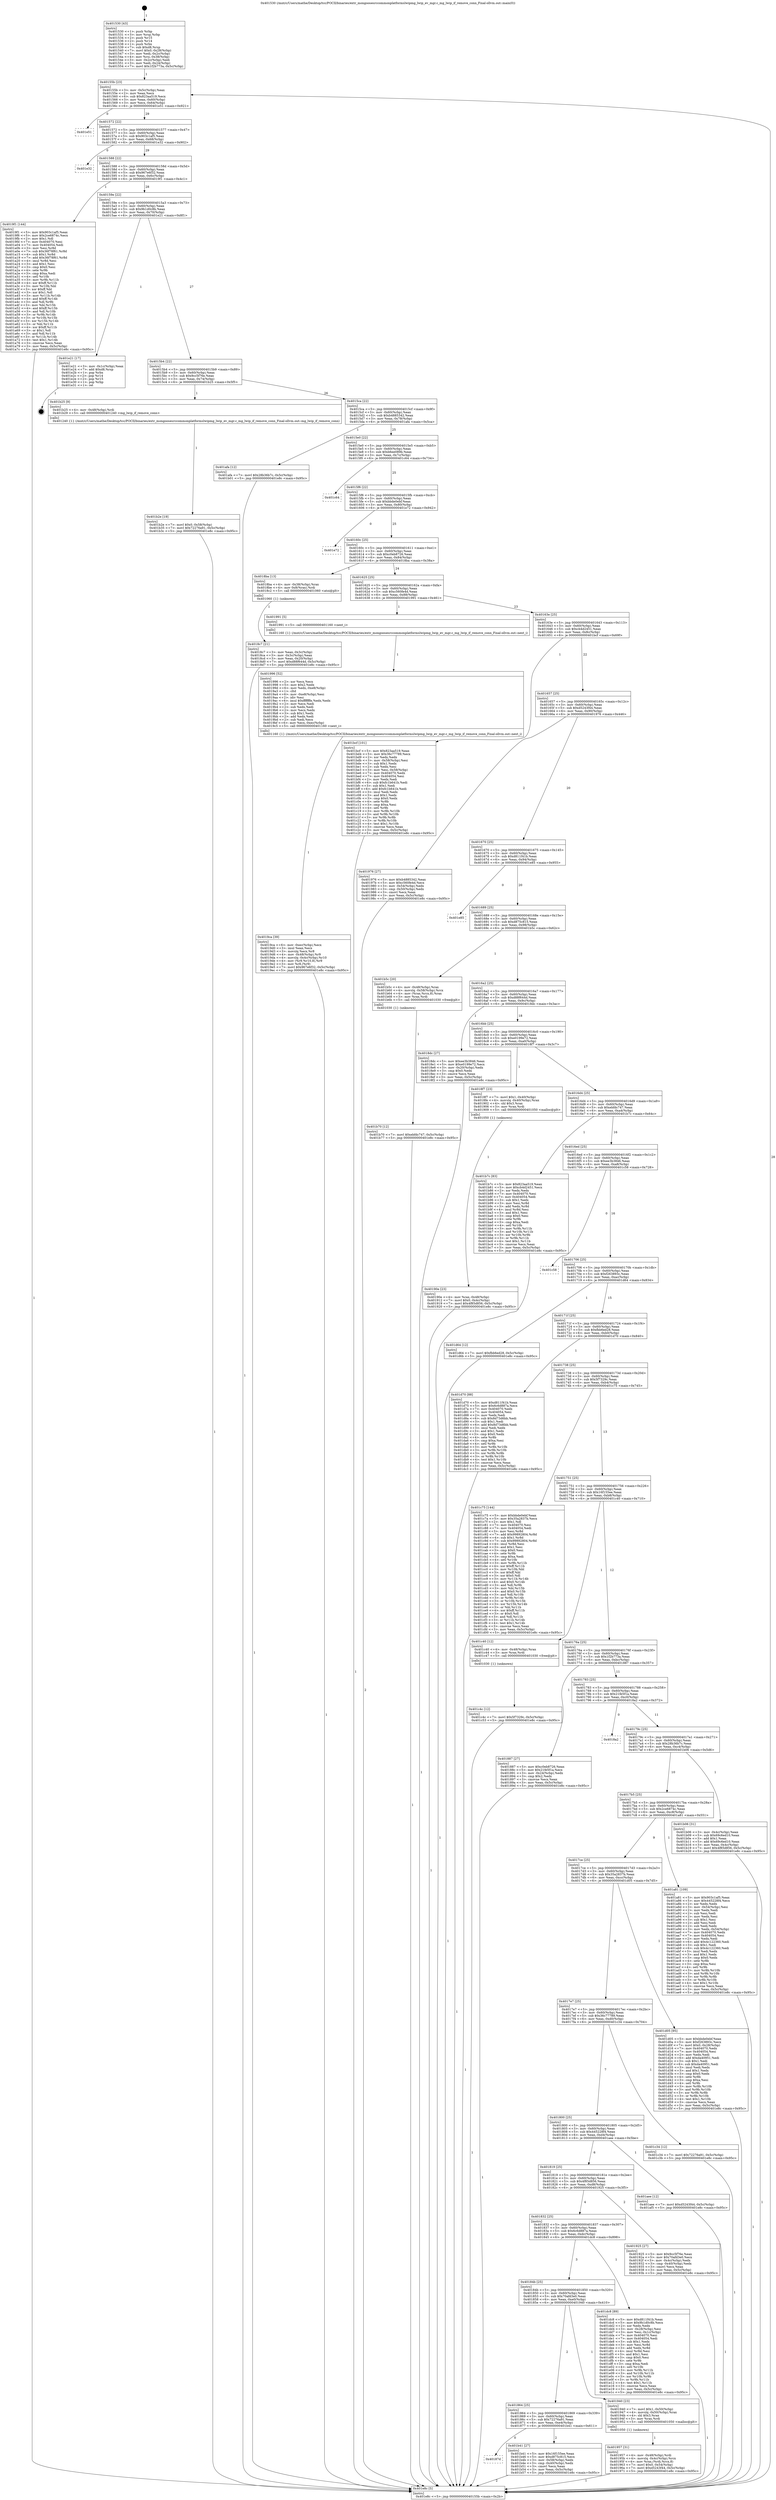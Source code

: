 digraph "0x401530" {
  label = "0x401530 (/mnt/c/Users/mathe/Desktop/tcc/POCII/binaries/extr_mongoosesrccommonplatformslwipmg_lwip_ev_mgr.c_mg_lwip_if_remove_conn_Final-ollvm.out::main(0))"
  labelloc = "t"
  node[shape=record]

  Entry [label="",width=0.3,height=0.3,shape=circle,fillcolor=black,style=filled]
  "0x40155b" [label="{
     0x40155b [23]\l
     | [instrs]\l
     &nbsp;&nbsp;0x40155b \<+3\>: mov -0x5c(%rbp),%eax\l
     &nbsp;&nbsp;0x40155e \<+2\>: mov %eax,%ecx\l
     &nbsp;&nbsp;0x401560 \<+6\>: sub $0x823aa519,%ecx\l
     &nbsp;&nbsp;0x401566 \<+3\>: mov %eax,-0x60(%rbp)\l
     &nbsp;&nbsp;0x401569 \<+3\>: mov %ecx,-0x64(%rbp)\l
     &nbsp;&nbsp;0x40156c \<+6\>: je 0000000000401e51 \<main+0x921\>\l
  }"]
  "0x401e51" [label="{
     0x401e51\l
  }", style=dashed]
  "0x401572" [label="{
     0x401572 [22]\l
     | [instrs]\l
     &nbsp;&nbsp;0x401572 \<+5\>: jmp 0000000000401577 \<main+0x47\>\l
     &nbsp;&nbsp;0x401577 \<+3\>: mov -0x60(%rbp),%eax\l
     &nbsp;&nbsp;0x40157a \<+5\>: sub $0x903c1af5,%eax\l
     &nbsp;&nbsp;0x40157f \<+3\>: mov %eax,-0x68(%rbp)\l
     &nbsp;&nbsp;0x401582 \<+6\>: je 0000000000401e32 \<main+0x902\>\l
  }"]
  Exit [label="",width=0.3,height=0.3,shape=circle,fillcolor=black,style=filled,peripheries=2]
  "0x401e32" [label="{
     0x401e32\l
  }", style=dashed]
  "0x401588" [label="{
     0x401588 [22]\l
     | [instrs]\l
     &nbsp;&nbsp;0x401588 \<+5\>: jmp 000000000040158d \<main+0x5d\>\l
     &nbsp;&nbsp;0x40158d \<+3\>: mov -0x60(%rbp),%eax\l
     &nbsp;&nbsp;0x401590 \<+5\>: sub $0x967e6f32,%eax\l
     &nbsp;&nbsp;0x401595 \<+3\>: mov %eax,-0x6c(%rbp)\l
     &nbsp;&nbsp;0x401598 \<+6\>: je 00000000004019f1 \<main+0x4c1\>\l
  }"]
  "0x401c4c" [label="{
     0x401c4c [12]\l
     | [instrs]\l
     &nbsp;&nbsp;0x401c4c \<+7\>: movl $0x5f7329c,-0x5c(%rbp)\l
     &nbsp;&nbsp;0x401c53 \<+5\>: jmp 0000000000401e8c \<main+0x95c\>\l
  }"]
  "0x4019f1" [label="{
     0x4019f1 [144]\l
     | [instrs]\l
     &nbsp;&nbsp;0x4019f1 \<+5\>: mov $0x903c1af5,%eax\l
     &nbsp;&nbsp;0x4019f6 \<+5\>: mov $0x2ce6874c,%ecx\l
     &nbsp;&nbsp;0x4019fb \<+2\>: mov $0x1,%dl\l
     &nbsp;&nbsp;0x4019fd \<+7\>: mov 0x404070,%esi\l
     &nbsp;&nbsp;0x401a04 \<+7\>: mov 0x404054,%edi\l
     &nbsp;&nbsp;0x401a0b \<+3\>: mov %esi,%r8d\l
     &nbsp;&nbsp;0x401a0e \<+7\>: sub $0x36f78f61,%r8d\l
     &nbsp;&nbsp;0x401a15 \<+4\>: sub $0x1,%r8d\l
     &nbsp;&nbsp;0x401a19 \<+7\>: add $0x36f78f61,%r8d\l
     &nbsp;&nbsp;0x401a20 \<+4\>: imul %r8d,%esi\l
     &nbsp;&nbsp;0x401a24 \<+3\>: and $0x1,%esi\l
     &nbsp;&nbsp;0x401a27 \<+3\>: cmp $0x0,%esi\l
     &nbsp;&nbsp;0x401a2a \<+4\>: sete %r9b\l
     &nbsp;&nbsp;0x401a2e \<+3\>: cmp $0xa,%edi\l
     &nbsp;&nbsp;0x401a31 \<+4\>: setl %r10b\l
     &nbsp;&nbsp;0x401a35 \<+3\>: mov %r9b,%r11b\l
     &nbsp;&nbsp;0x401a38 \<+4\>: xor $0xff,%r11b\l
     &nbsp;&nbsp;0x401a3c \<+3\>: mov %r10b,%bl\l
     &nbsp;&nbsp;0x401a3f \<+3\>: xor $0xff,%bl\l
     &nbsp;&nbsp;0x401a42 \<+3\>: xor $0x1,%dl\l
     &nbsp;&nbsp;0x401a45 \<+3\>: mov %r11b,%r14b\l
     &nbsp;&nbsp;0x401a48 \<+4\>: and $0xff,%r14b\l
     &nbsp;&nbsp;0x401a4c \<+3\>: and %dl,%r9b\l
     &nbsp;&nbsp;0x401a4f \<+3\>: mov %bl,%r15b\l
     &nbsp;&nbsp;0x401a52 \<+4\>: and $0xff,%r15b\l
     &nbsp;&nbsp;0x401a56 \<+3\>: and %dl,%r10b\l
     &nbsp;&nbsp;0x401a59 \<+3\>: or %r9b,%r14b\l
     &nbsp;&nbsp;0x401a5c \<+3\>: or %r10b,%r15b\l
     &nbsp;&nbsp;0x401a5f \<+3\>: xor %r15b,%r14b\l
     &nbsp;&nbsp;0x401a62 \<+3\>: or %bl,%r11b\l
     &nbsp;&nbsp;0x401a65 \<+4\>: xor $0xff,%r11b\l
     &nbsp;&nbsp;0x401a69 \<+3\>: or $0x1,%dl\l
     &nbsp;&nbsp;0x401a6c \<+3\>: and %dl,%r11b\l
     &nbsp;&nbsp;0x401a6f \<+3\>: or %r11b,%r14b\l
     &nbsp;&nbsp;0x401a72 \<+4\>: test $0x1,%r14b\l
     &nbsp;&nbsp;0x401a76 \<+3\>: cmovne %ecx,%eax\l
     &nbsp;&nbsp;0x401a79 \<+3\>: mov %eax,-0x5c(%rbp)\l
     &nbsp;&nbsp;0x401a7c \<+5\>: jmp 0000000000401e8c \<main+0x95c\>\l
  }"]
  "0x40159e" [label="{
     0x40159e [22]\l
     | [instrs]\l
     &nbsp;&nbsp;0x40159e \<+5\>: jmp 00000000004015a3 \<main+0x73\>\l
     &nbsp;&nbsp;0x4015a3 \<+3\>: mov -0x60(%rbp),%eax\l
     &nbsp;&nbsp;0x4015a6 \<+5\>: sub $0x9b1d0c8b,%eax\l
     &nbsp;&nbsp;0x4015ab \<+3\>: mov %eax,-0x70(%rbp)\l
     &nbsp;&nbsp;0x4015ae \<+6\>: je 0000000000401e21 \<main+0x8f1\>\l
  }"]
  "0x401b70" [label="{
     0x401b70 [12]\l
     | [instrs]\l
     &nbsp;&nbsp;0x401b70 \<+7\>: movl $0xebfdc747,-0x5c(%rbp)\l
     &nbsp;&nbsp;0x401b77 \<+5\>: jmp 0000000000401e8c \<main+0x95c\>\l
  }"]
  "0x401e21" [label="{
     0x401e21 [17]\l
     | [instrs]\l
     &nbsp;&nbsp;0x401e21 \<+3\>: mov -0x1c(%rbp),%eax\l
     &nbsp;&nbsp;0x401e24 \<+7\>: add $0xd8,%rsp\l
     &nbsp;&nbsp;0x401e2b \<+1\>: pop %rbx\l
     &nbsp;&nbsp;0x401e2c \<+2\>: pop %r14\l
     &nbsp;&nbsp;0x401e2e \<+2\>: pop %r15\l
     &nbsp;&nbsp;0x401e30 \<+1\>: pop %rbp\l
     &nbsp;&nbsp;0x401e31 \<+1\>: ret\l
  }"]
  "0x4015b4" [label="{
     0x4015b4 [22]\l
     | [instrs]\l
     &nbsp;&nbsp;0x4015b4 \<+5\>: jmp 00000000004015b9 \<main+0x89\>\l
     &nbsp;&nbsp;0x4015b9 \<+3\>: mov -0x60(%rbp),%eax\l
     &nbsp;&nbsp;0x4015bc \<+5\>: sub $0x9cc5f76e,%eax\l
     &nbsp;&nbsp;0x4015c1 \<+3\>: mov %eax,-0x74(%rbp)\l
     &nbsp;&nbsp;0x4015c4 \<+6\>: je 0000000000401b25 \<main+0x5f5\>\l
  }"]
  "0x40187d" [label="{
     0x40187d\l
  }", style=dashed]
  "0x401b25" [label="{
     0x401b25 [9]\l
     | [instrs]\l
     &nbsp;&nbsp;0x401b25 \<+4\>: mov -0x48(%rbp),%rdi\l
     &nbsp;&nbsp;0x401b29 \<+5\>: call 0000000000401240 \<mg_lwip_if_remove_conn\>\l
     | [calls]\l
     &nbsp;&nbsp;0x401240 \{1\} (/mnt/c/Users/mathe/Desktop/tcc/POCII/binaries/extr_mongoosesrccommonplatformslwipmg_lwip_ev_mgr.c_mg_lwip_if_remove_conn_Final-ollvm.out::mg_lwip_if_remove_conn)\l
  }"]
  "0x4015ca" [label="{
     0x4015ca [22]\l
     | [instrs]\l
     &nbsp;&nbsp;0x4015ca \<+5\>: jmp 00000000004015cf \<main+0x9f\>\l
     &nbsp;&nbsp;0x4015cf \<+3\>: mov -0x60(%rbp),%eax\l
     &nbsp;&nbsp;0x4015d2 \<+5\>: sub $0xb4885342,%eax\l
     &nbsp;&nbsp;0x4015d7 \<+3\>: mov %eax,-0x78(%rbp)\l
     &nbsp;&nbsp;0x4015da \<+6\>: je 0000000000401afa \<main+0x5ca\>\l
  }"]
  "0x401b41" [label="{
     0x401b41 [27]\l
     | [instrs]\l
     &nbsp;&nbsp;0x401b41 \<+5\>: mov $0x16f155ee,%eax\l
     &nbsp;&nbsp;0x401b46 \<+5\>: mov $0xd875c815,%ecx\l
     &nbsp;&nbsp;0x401b4b \<+3\>: mov -0x58(%rbp),%edx\l
     &nbsp;&nbsp;0x401b4e \<+3\>: cmp -0x40(%rbp),%edx\l
     &nbsp;&nbsp;0x401b51 \<+3\>: cmovl %ecx,%eax\l
     &nbsp;&nbsp;0x401b54 \<+3\>: mov %eax,-0x5c(%rbp)\l
     &nbsp;&nbsp;0x401b57 \<+5\>: jmp 0000000000401e8c \<main+0x95c\>\l
  }"]
  "0x401afa" [label="{
     0x401afa [12]\l
     | [instrs]\l
     &nbsp;&nbsp;0x401afa \<+7\>: movl $0x28b36b7c,-0x5c(%rbp)\l
     &nbsp;&nbsp;0x401b01 \<+5\>: jmp 0000000000401e8c \<main+0x95c\>\l
  }"]
  "0x4015e0" [label="{
     0x4015e0 [22]\l
     | [instrs]\l
     &nbsp;&nbsp;0x4015e0 \<+5\>: jmp 00000000004015e5 \<main+0xb5\>\l
     &nbsp;&nbsp;0x4015e5 \<+3\>: mov -0x60(%rbp),%eax\l
     &nbsp;&nbsp;0x4015e8 \<+5\>: sub $0xb6ee089b,%eax\l
     &nbsp;&nbsp;0x4015ed \<+3\>: mov %eax,-0x7c(%rbp)\l
     &nbsp;&nbsp;0x4015f0 \<+6\>: je 0000000000401c64 \<main+0x734\>\l
  }"]
  "0x401b2e" [label="{
     0x401b2e [19]\l
     | [instrs]\l
     &nbsp;&nbsp;0x401b2e \<+7\>: movl $0x0,-0x58(%rbp)\l
     &nbsp;&nbsp;0x401b35 \<+7\>: movl $0x72276a91,-0x5c(%rbp)\l
     &nbsp;&nbsp;0x401b3c \<+5\>: jmp 0000000000401e8c \<main+0x95c\>\l
  }"]
  "0x401c64" [label="{
     0x401c64\l
  }", style=dashed]
  "0x4015f6" [label="{
     0x4015f6 [22]\l
     | [instrs]\l
     &nbsp;&nbsp;0x4015f6 \<+5\>: jmp 00000000004015fb \<main+0xcb\>\l
     &nbsp;&nbsp;0x4015fb \<+3\>: mov -0x60(%rbp),%eax\l
     &nbsp;&nbsp;0x4015fe \<+5\>: sub $0xbbde0ebf,%eax\l
     &nbsp;&nbsp;0x401603 \<+3\>: mov %eax,-0x80(%rbp)\l
     &nbsp;&nbsp;0x401606 \<+6\>: je 0000000000401e72 \<main+0x942\>\l
  }"]
  "0x4019ca" [label="{
     0x4019ca [39]\l
     | [instrs]\l
     &nbsp;&nbsp;0x4019ca \<+6\>: mov -0xec(%rbp),%ecx\l
     &nbsp;&nbsp;0x4019d0 \<+3\>: imul %eax,%ecx\l
     &nbsp;&nbsp;0x4019d3 \<+3\>: movslq %ecx,%r8\l
     &nbsp;&nbsp;0x4019d6 \<+4\>: mov -0x48(%rbp),%r9\l
     &nbsp;&nbsp;0x4019da \<+4\>: movslq -0x4c(%rbp),%r10\l
     &nbsp;&nbsp;0x4019de \<+4\>: mov (%r9,%r10,8),%r9\l
     &nbsp;&nbsp;0x4019e2 \<+3\>: mov %r8,(%r9)\l
     &nbsp;&nbsp;0x4019e5 \<+7\>: movl $0x967e6f32,-0x5c(%rbp)\l
     &nbsp;&nbsp;0x4019ec \<+5\>: jmp 0000000000401e8c \<main+0x95c\>\l
  }"]
  "0x401e72" [label="{
     0x401e72\l
  }", style=dashed]
  "0x40160c" [label="{
     0x40160c [25]\l
     | [instrs]\l
     &nbsp;&nbsp;0x40160c \<+5\>: jmp 0000000000401611 \<main+0xe1\>\l
     &nbsp;&nbsp;0x401611 \<+3\>: mov -0x60(%rbp),%eax\l
     &nbsp;&nbsp;0x401614 \<+5\>: sub $0xc0eb8726,%eax\l
     &nbsp;&nbsp;0x401619 \<+6\>: mov %eax,-0x84(%rbp)\l
     &nbsp;&nbsp;0x40161f \<+6\>: je 00000000004018ba \<main+0x38a\>\l
  }"]
  "0x401996" [label="{
     0x401996 [52]\l
     | [instrs]\l
     &nbsp;&nbsp;0x401996 \<+2\>: xor %ecx,%ecx\l
     &nbsp;&nbsp;0x401998 \<+5\>: mov $0x2,%edx\l
     &nbsp;&nbsp;0x40199d \<+6\>: mov %edx,-0xe8(%rbp)\l
     &nbsp;&nbsp;0x4019a3 \<+1\>: cltd\l
     &nbsp;&nbsp;0x4019a4 \<+6\>: mov -0xe8(%rbp),%esi\l
     &nbsp;&nbsp;0x4019aa \<+2\>: idiv %esi\l
     &nbsp;&nbsp;0x4019ac \<+6\>: imul $0xfffffffe,%edx,%edx\l
     &nbsp;&nbsp;0x4019b2 \<+2\>: mov %ecx,%edi\l
     &nbsp;&nbsp;0x4019b4 \<+2\>: sub %edx,%edi\l
     &nbsp;&nbsp;0x4019b6 \<+2\>: mov %ecx,%edx\l
     &nbsp;&nbsp;0x4019b8 \<+3\>: sub $0x1,%edx\l
     &nbsp;&nbsp;0x4019bb \<+2\>: add %edx,%edi\l
     &nbsp;&nbsp;0x4019bd \<+2\>: sub %edi,%ecx\l
     &nbsp;&nbsp;0x4019bf \<+6\>: mov %ecx,-0xec(%rbp)\l
     &nbsp;&nbsp;0x4019c5 \<+5\>: call 0000000000401160 \<next_i\>\l
     | [calls]\l
     &nbsp;&nbsp;0x401160 \{1\} (/mnt/c/Users/mathe/Desktop/tcc/POCII/binaries/extr_mongoosesrccommonplatformslwipmg_lwip_ev_mgr.c_mg_lwip_if_remove_conn_Final-ollvm.out::next_i)\l
  }"]
  "0x4018ba" [label="{
     0x4018ba [13]\l
     | [instrs]\l
     &nbsp;&nbsp;0x4018ba \<+4\>: mov -0x38(%rbp),%rax\l
     &nbsp;&nbsp;0x4018be \<+4\>: mov 0x8(%rax),%rdi\l
     &nbsp;&nbsp;0x4018c2 \<+5\>: call 0000000000401060 \<atoi@plt\>\l
     | [calls]\l
     &nbsp;&nbsp;0x401060 \{1\} (unknown)\l
  }"]
  "0x401625" [label="{
     0x401625 [25]\l
     | [instrs]\l
     &nbsp;&nbsp;0x401625 \<+5\>: jmp 000000000040162a \<main+0xfa\>\l
     &nbsp;&nbsp;0x40162a \<+3\>: mov -0x60(%rbp),%eax\l
     &nbsp;&nbsp;0x40162d \<+5\>: sub $0xc560fe4d,%eax\l
     &nbsp;&nbsp;0x401632 \<+6\>: mov %eax,-0x88(%rbp)\l
     &nbsp;&nbsp;0x401638 \<+6\>: je 0000000000401991 \<main+0x461\>\l
  }"]
  "0x401957" [label="{
     0x401957 [31]\l
     | [instrs]\l
     &nbsp;&nbsp;0x401957 \<+4\>: mov -0x48(%rbp),%rdi\l
     &nbsp;&nbsp;0x40195b \<+4\>: movslq -0x4c(%rbp),%rcx\l
     &nbsp;&nbsp;0x40195f \<+4\>: mov %rax,(%rdi,%rcx,8)\l
     &nbsp;&nbsp;0x401963 \<+7\>: movl $0x0,-0x54(%rbp)\l
     &nbsp;&nbsp;0x40196a \<+7\>: movl $0xd5243f44,-0x5c(%rbp)\l
     &nbsp;&nbsp;0x401971 \<+5\>: jmp 0000000000401e8c \<main+0x95c\>\l
  }"]
  "0x401991" [label="{
     0x401991 [5]\l
     | [instrs]\l
     &nbsp;&nbsp;0x401991 \<+5\>: call 0000000000401160 \<next_i\>\l
     | [calls]\l
     &nbsp;&nbsp;0x401160 \{1\} (/mnt/c/Users/mathe/Desktop/tcc/POCII/binaries/extr_mongoosesrccommonplatformslwipmg_lwip_ev_mgr.c_mg_lwip_if_remove_conn_Final-ollvm.out::next_i)\l
  }"]
  "0x40163e" [label="{
     0x40163e [25]\l
     | [instrs]\l
     &nbsp;&nbsp;0x40163e \<+5\>: jmp 0000000000401643 \<main+0x113\>\l
     &nbsp;&nbsp;0x401643 \<+3\>: mov -0x60(%rbp),%eax\l
     &nbsp;&nbsp;0x401646 \<+5\>: sub $0xcb4d2451,%eax\l
     &nbsp;&nbsp;0x40164b \<+6\>: mov %eax,-0x8c(%rbp)\l
     &nbsp;&nbsp;0x401651 \<+6\>: je 0000000000401bcf \<main+0x69f\>\l
  }"]
  "0x401864" [label="{
     0x401864 [25]\l
     | [instrs]\l
     &nbsp;&nbsp;0x401864 \<+5\>: jmp 0000000000401869 \<main+0x339\>\l
     &nbsp;&nbsp;0x401869 \<+3\>: mov -0x60(%rbp),%eax\l
     &nbsp;&nbsp;0x40186c \<+5\>: sub $0x72276a91,%eax\l
     &nbsp;&nbsp;0x401871 \<+6\>: mov %eax,-0xe4(%rbp)\l
     &nbsp;&nbsp;0x401877 \<+6\>: je 0000000000401b41 \<main+0x611\>\l
  }"]
  "0x401bcf" [label="{
     0x401bcf [101]\l
     | [instrs]\l
     &nbsp;&nbsp;0x401bcf \<+5\>: mov $0x823aa519,%eax\l
     &nbsp;&nbsp;0x401bd4 \<+5\>: mov $0x36c77789,%ecx\l
     &nbsp;&nbsp;0x401bd9 \<+2\>: xor %edx,%edx\l
     &nbsp;&nbsp;0x401bdb \<+3\>: mov -0x58(%rbp),%esi\l
     &nbsp;&nbsp;0x401bde \<+3\>: sub $0x1,%edx\l
     &nbsp;&nbsp;0x401be1 \<+2\>: sub %edx,%esi\l
     &nbsp;&nbsp;0x401be3 \<+3\>: mov %esi,-0x58(%rbp)\l
     &nbsp;&nbsp;0x401be6 \<+7\>: mov 0x404070,%edx\l
     &nbsp;&nbsp;0x401bed \<+7\>: mov 0x404054,%esi\l
     &nbsp;&nbsp;0x401bf4 \<+2\>: mov %edx,%edi\l
     &nbsp;&nbsp;0x401bf6 \<+6\>: sub $0xfc1b641b,%edi\l
     &nbsp;&nbsp;0x401bfc \<+3\>: sub $0x1,%edi\l
     &nbsp;&nbsp;0x401bff \<+6\>: add $0xfc1b641b,%edi\l
     &nbsp;&nbsp;0x401c05 \<+3\>: imul %edi,%edx\l
     &nbsp;&nbsp;0x401c08 \<+3\>: and $0x1,%edx\l
     &nbsp;&nbsp;0x401c0b \<+3\>: cmp $0x0,%edx\l
     &nbsp;&nbsp;0x401c0e \<+4\>: sete %r8b\l
     &nbsp;&nbsp;0x401c12 \<+3\>: cmp $0xa,%esi\l
     &nbsp;&nbsp;0x401c15 \<+4\>: setl %r9b\l
     &nbsp;&nbsp;0x401c19 \<+3\>: mov %r8b,%r10b\l
     &nbsp;&nbsp;0x401c1c \<+3\>: and %r9b,%r10b\l
     &nbsp;&nbsp;0x401c1f \<+3\>: xor %r9b,%r8b\l
     &nbsp;&nbsp;0x401c22 \<+3\>: or %r8b,%r10b\l
     &nbsp;&nbsp;0x401c25 \<+4\>: test $0x1,%r10b\l
     &nbsp;&nbsp;0x401c29 \<+3\>: cmovne %ecx,%eax\l
     &nbsp;&nbsp;0x401c2c \<+3\>: mov %eax,-0x5c(%rbp)\l
     &nbsp;&nbsp;0x401c2f \<+5\>: jmp 0000000000401e8c \<main+0x95c\>\l
  }"]
  "0x401657" [label="{
     0x401657 [25]\l
     | [instrs]\l
     &nbsp;&nbsp;0x401657 \<+5\>: jmp 000000000040165c \<main+0x12c\>\l
     &nbsp;&nbsp;0x40165c \<+3\>: mov -0x60(%rbp),%eax\l
     &nbsp;&nbsp;0x40165f \<+5\>: sub $0xd5243f44,%eax\l
     &nbsp;&nbsp;0x401664 \<+6\>: mov %eax,-0x90(%rbp)\l
     &nbsp;&nbsp;0x40166a \<+6\>: je 0000000000401976 \<main+0x446\>\l
  }"]
  "0x401940" [label="{
     0x401940 [23]\l
     | [instrs]\l
     &nbsp;&nbsp;0x401940 \<+7\>: movl $0x1,-0x50(%rbp)\l
     &nbsp;&nbsp;0x401947 \<+4\>: movslq -0x50(%rbp),%rax\l
     &nbsp;&nbsp;0x40194b \<+4\>: shl $0x3,%rax\l
     &nbsp;&nbsp;0x40194f \<+3\>: mov %rax,%rdi\l
     &nbsp;&nbsp;0x401952 \<+5\>: call 0000000000401050 \<malloc@plt\>\l
     | [calls]\l
     &nbsp;&nbsp;0x401050 \{1\} (unknown)\l
  }"]
  "0x401976" [label="{
     0x401976 [27]\l
     | [instrs]\l
     &nbsp;&nbsp;0x401976 \<+5\>: mov $0xb4885342,%eax\l
     &nbsp;&nbsp;0x40197b \<+5\>: mov $0xc560fe4d,%ecx\l
     &nbsp;&nbsp;0x401980 \<+3\>: mov -0x54(%rbp),%edx\l
     &nbsp;&nbsp;0x401983 \<+3\>: cmp -0x50(%rbp),%edx\l
     &nbsp;&nbsp;0x401986 \<+3\>: cmovl %ecx,%eax\l
     &nbsp;&nbsp;0x401989 \<+3\>: mov %eax,-0x5c(%rbp)\l
     &nbsp;&nbsp;0x40198c \<+5\>: jmp 0000000000401e8c \<main+0x95c\>\l
  }"]
  "0x401670" [label="{
     0x401670 [25]\l
     | [instrs]\l
     &nbsp;&nbsp;0x401670 \<+5\>: jmp 0000000000401675 \<main+0x145\>\l
     &nbsp;&nbsp;0x401675 \<+3\>: mov -0x60(%rbp),%eax\l
     &nbsp;&nbsp;0x401678 \<+5\>: sub $0xd811f41b,%eax\l
     &nbsp;&nbsp;0x40167d \<+6\>: mov %eax,-0x94(%rbp)\l
     &nbsp;&nbsp;0x401683 \<+6\>: je 0000000000401e85 \<main+0x955\>\l
  }"]
  "0x40184b" [label="{
     0x40184b [25]\l
     | [instrs]\l
     &nbsp;&nbsp;0x40184b \<+5\>: jmp 0000000000401850 \<main+0x320\>\l
     &nbsp;&nbsp;0x401850 \<+3\>: mov -0x60(%rbp),%eax\l
     &nbsp;&nbsp;0x401853 \<+5\>: sub $0x70afd3e0,%eax\l
     &nbsp;&nbsp;0x401858 \<+6\>: mov %eax,-0xe0(%rbp)\l
     &nbsp;&nbsp;0x40185e \<+6\>: je 0000000000401940 \<main+0x410\>\l
  }"]
  "0x401e85" [label="{
     0x401e85\l
  }", style=dashed]
  "0x401689" [label="{
     0x401689 [25]\l
     | [instrs]\l
     &nbsp;&nbsp;0x401689 \<+5\>: jmp 000000000040168e \<main+0x15e\>\l
     &nbsp;&nbsp;0x40168e \<+3\>: mov -0x60(%rbp),%eax\l
     &nbsp;&nbsp;0x401691 \<+5\>: sub $0xd875c815,%eax\l
     &nbsp;&nbsp;0x401696 \<+6\>: mov %eax,-0x98(%rbp)\l
     &nbsp;&nbsp;0x40169c \<+6\>: je 0000000000401b5c \<main+0x62c\>\l
  }"]
  "0x401dc8" [label="{
     0x401dc8 [89]\l
     | [instrs]\l
     &nbsp;&nbsp;0x401dc8 \<+5\>: mov $0xd811f41b,%eax\l
     &nbsp;&nbsp;0x401dcd \<+5\>: mov $0x9b1d0c8b,%ecx\l
     &nbsp;&nbsp;0x401dd2 \<+2\>: xor %edx,%edx\l
     &nbsp;&nbsp;0x401dd4 \<+3\>: mov -0x28(%rbp),%esi\l
     &nbsp;&nbsp;0x401dd7 \<+3\>: mov %esi,-0x1c(%rbp)\l
     &nbsp;&nbsp;0x401dda \<+7\>: mov 0x404070,%esi\l
     &nbsp;&nbsp;0x401de1 \<+7\>: mov 0x404054,%edi\l
     &nbsp;&nbsp;0x401de8 \<+3\>: sub $0x1,%edx\l
     &nbsp;&nbsp;0x401deb \<+3\>: mov %esi,%r8d\l
     &nbsp;&nbsp;0x401dee \<+3\>: add %edx,%r8d\l
     &nbsp;&nbsp;0x401df1 \<+4\>: imul %r8d,%esi\l
     &nbsp;&nbsp;0x401df5 \<+3\>: and $0x1,%esi\l
     &nbsp;&nbsp;0x401df8 \<+3\>: cmp $0x0,%esi\l
     &nbsp;&nbsp;0x401dfb \<+4\>: sete %r9b\l
     &nbsp;&nbsp;0x401dff \<+3\>: cmp $0xa,%edi\l
     &nbsp;&nbsp;0x401e02 \<+4\>: setl %r10b\l
     &nbsp;&nbsp;0x401e06 \<+3\>: mov %r9b,%r11b\l
     &nbsp;&nbsp;0x401e09 \<+3\>: and %r10b,%r11b\l
     &nbsp;&nbsp;0x401e0c \<+3\>: xor %r10b,%r9b\l
     &nbsp;&nbsp;0x401e0f \<+3\>: or %r9b,%r11b\l
     &nbsp;&nbsp;0x401e12 \<+4\>: test $0x1,%r11b\l
     &nbsp;&nbsp;0x401e16 \<+3\>: cmovne %ecx,%eax\l
     &nbsp;&nbsp;0x401e19 \<+3\>: mov %eax,-0x5c(%rbp)\l
     &nbsp;&nbsp;0x401e1c \<+5\>: jmp 0000000000401e8c \<main+0x95c\>\l
  }"]
  "0x401b5c" [label="{
     0x401b5c [20]\l
     | [instrs]\l
     &nbsp;&nbsp;0x401b5c \<+4\>: mov -0x48(%rbp),%rax\l
     &nbsp;&nbsp;0x401b60 \<+4\>: movslq -0x58(%rbp),%rcx\l
     &nbsp;&nbsp;0x401b64 \<+4\>: mov (%rax,%rcx,8),%rax\l
     &nbsp;&nbsp;0x401b68 \<+3\>: mov %rax,%rdi\l
     &nbsp;&nbsp;0x401b6b \<+5\>: call 0000000000401030 \<free@plt\>\l
     | [calls]\l
     &nbsp;&nbsp;0x401030 \{1\} (unknown)\l
  }"]
  "0x4016a2" [label="{
     0x4016a2 [25]\l
     | [instrs]\l
     &nbsp;&nbsp;0x4016a2 \<+5\>: jmp 00000000004016a7 \<main+0x177\>\l
     &nbsp;&nbsp;0x4016a7 \<+3\>: mov -0x60(%rbp),%eax\l
     &nbsp;&nbsp;0x4016aa \<+5\>: sub $0xd88f644d,%eax\l
     &nbsp;&nbsp;0x4016af \<+6\>: mov %eax,-0x9c(%rbp)\l
     &nbsp;&nbsp;0x4016b5 \<+6\>: je 00000000004018dc \<main+0x3ac\>\l
  }"]
  "0x401832" [label="{
     0x401832 [25]\l
     | [instrs]\l
     &nbsp;&nbsp;0x401832 \<+5\>: jmp 0000000000401837 \<main+0x307\>\l
     &nbsp;&nbsp;0x401837 \<+3\>: mov -0x60(%rbp),%eax\l
     &nbsp;&nbsp;0x40183a \<+5\>: sub $0x6c6d887a,%eax\l
     &nbsp;&nbsp;0x40183f \<+6\>: mov %eax,-0xdc(%rbp)\l
     &nbsp;&nbsp;0x401845 \<+6\>: je 0000000000401dc8 \<main+0x898\>\l
  }"]
  "0x4018dc" [label="{
     0x4018dc [27]\l
     | [instrs]\l
     &nbsp;&nbsp;0x4018dc \<+5\>: mov $0xee3b3846,%eax\l
     &nbsp;&nbsp;0x4018e1 \<+5\>: mov $0xe0199e72,%ecx\l
     &nbsp;&nbsp;0x4018e6 \<+3\>: mov -0x20(%rbp),%edx\l
     &nbsp;&nbsp;0x4018e9 \<+3\>: cmp $0x0,%edx\l
     &nbsp;&nbsp;0x4018ec \<+3\>: cmove %ecx,%eax\l
     &nbsp;&nbsp;0x4018ef \<+3\>: mov %eax,-0x5c(%rbp)\l
     &nbsp;&nbsp;0x4018f2 \<+5\>: jmp 0000000000401e8c \<main+0x95c\>\l
  }"]
  "0x4016bb" [label="{
     0x4016bb [25]\l
     | [instrs]\l
     &nbsp;&nbsp;0x4016bb \<+5\>: jmp 00000000004016c0 \<main+0x190\>\l
     &nbsp;&nbsp;0x4016c0 \<+3\>: mov -0x60(%rbp),%eax\l
     &nbsp;&nbsp;0x4016c3 \<+5\>: sub $0xe0199e72,%eax\l
     &nbsp;&nbsp;0x4016c8 \<+6\>: mov %eax,-0xa0(%rbp)\l
     &nbsp;&nbsp;0x4016ce \<+6\>: je 00000000004018f7 \<main+0x3c7\>\l
  }"]
  "0x401925" [label="{
     0x401925 [27]\l
     | [instrs]\l
     &nbsp;&nbsp;0x401925 \<+5\>: mov $0x9cc5f76e,%eax\l
     &nbsp;&nbsp;0x40192a \<+5\>: mov $0x70afd3e0,%ecx\l
     &nbsp;&nbsp;0x40192f \<+3\>: mov -0x4c(%rbp),%edx\l
     &nbsp;&nbsp;0x401932 \<+3\>: cmp -0x40(%rbp),%edx\l
     &nbsp;&nbsp;0x401935 \<+3\>: cmovl %ecx,%eax\l
     &nbsp;&nbsp;0x401938 \<+3\>: mov %eax,-0x5c(%rbp)\l
     &nbsp;&nbsp;0x40193b \<+5\>: jmp 0000000000401e8c \<main+0x95c\>\l
  }"]
  "0x4018f7" [label="{
     0x4018f7 [23]\l
     | [instrs]\l
     &nbsp;&nbsp;0x4018f7 \<+7\>: movl $0x1,-0x40(%rbp)\l
     &nbsp;&nbsp;0x4018fe \<+4\>: movslq -0x40(%rbp),%rax\l
     &nbsp;&nbsp;0x401902 \<+4\>: shl $0x3,%rax\l
     &nbsp;&nbsp;0x401906 \<+3\>: mov %rax,%rdi\l
     &nbsp;&nbsp;0x401909 \<+5\>: call 0000000000401050 \<malloc@plt\>\l
     | [calls]\l
     &nbsp;&nbsp;0x401050 \{1\} (unknown)\l
  }"]
  "0x4016d4" [label="{
     0x4016d4 [25]\l
     | [instrs]\l
     &nbsp;&nbsp;0x4016d4 \<+5\>: jmp 00000000004016d9 \<main+0x1a9\>\l
     &nbsp;&nbsp;0x4016d9 \<+3\>: mov -0x60(%rbp),%eax\l
     &nbsp;&nbsp;0x4016dc \<+5\>: sub $0xebfdc747,%eax\l
     &nbsp;&nbsp;0x4016e1 \<+6\>: mov %eax,-0xa4(%rbp)\l
     &nbsp;&nbsp;0x4016e7 \<+6\>: je 0000000000401b7c \<main+0x64c\>\l
  }"]
  "0x401819" [label="{
     0x401819 [25]\l
     | [instrs]\l
     &nbsp;&nbsp;0x401819 \<+5\>: jmp 000000000040181e \<main+0x2ee\>\l
     &nbsp;&nbsp;0x40181e \<+3\>: mov -0x60(%rbp),%eax\l
     &nbsp;&nbsp;0x401821 \<+5\>: sub $0x4f85d856,%eax\l
     &nbsp;&nbsp;0x401826 \<+6\>: mov %eax,-0xd8(%rbp)\l
     &nbsp;&nbsp;0x40182c \<+6\>: je 0000000000401925 \<main+0x3f5\>\l
  }"]
  "0x401b7c" [label="{
     0x401b7c [83]\l
     | [instrs]\l
     &nbsp;&nbsp;0x401b7c \<+5\>: mov $0x823aa519,%eax\l
     &nbsp;&nbsp;0x401b81 \<+5\>: mov $0xcb4d2451,%ecx\l
     &nbsp;&nbsp;0x401b86 \<+2\>: xor %edx,%edx\l
     &nbsp;&nbsp;0x401b88 \<+7\>: mov 0x404070,%esi\l
     &nbsp;&nbsp;0x401b8f \<+7\>: mov 0x404054,%edi\l
     &nbsp;&nbsp;0x401b96 \<+3\>: sub $0x1,%edx\l
     &nbsp;&nbsp;0x401b99 \<+3\>: mov %esi,%r8d\l
     &nbsp;&nbsp;0x401b9c \<+3\>: add %edx,%r8d\l
     &nbsp;&nbsp;0x401b9f \<+4\>: imul %r8d,%esi\l
     &nbsp;&nbsp;0x401ba3 \<+3\>: and $0x1,%esi\l
     &nbsp;&nbsp;0x401ba6 \<+3\>: cmp $0x0,%esi\l
     &nbsp;&nbsp;0x401ba9 \<+4\>: sete %r9b\l
     &nbsp;&nbsp;0x401bad \<+3\>: cmp $0xa,%edi\l
     &nbsp;&nbsp;0x401bb0 \<+4\>: setl %r10b\l
     &nbsp;&nbsp;0x401bb4 \<+3\>: mov %r9b,%r11b\l
     &nbsp;&nbsp;0x401bb7 \<+3\>: and %r10b,%r11b\l
     &nbsp;&nbsp;0x401bba \<+3\>: xor %r10b,%r9b\l
     &nbsp;&nbsp;0x401bbd \<+3\>: or %r9b,%r11b\l
     &nbsp;&nbsp;0x401bc0 \<+4\>: test $0x1,%r11b\l
     &nbsp;&nbsp;0x401bc4 \<+3\>: cmovne %ecx,%eax\l
     &nbsp;&nbsp;0x401bc7 \<+3\>: mov %eax,-0x5c(%rbp)\l
     &nbsp;&nbsp;0x401bca \<+5\>: jmp 0000000000401e8c \<main+0x95c\>\l
  }"]
  "0x4016ed" [label="{
     0x4016ed [25]\l
     | [instrs]\l
     &nbsp;&nbsp;0x4016ed \<+5\>: jmp 00000000004016f2 \<main+0x1c2\>\l
     &nbsp;&nbsp;0x4016f2 \<+3\>: mov -0x60(%rbp),%eax\l
     &nbsp;&nbsp;0x4016f5 \<+5\>: sub $0xee3b3846,%eax\l
     &nbsp;&nbsp;0x4016fa \<+6\>: mov %eax,-0xa8(%rbp)\l
     &nbsp;&nbsp;0x401700 \<+6\>: je 0000000000401c58 \<main+0x728\>\l
  }"]
  "0x401aee" [label="{
     0x401aee [12]\l
     | [instrs]\l
     &nbsp;&nbsp;0x401aee \<+7\>: movl $0xd5243f44,-0x5c(%rbp)\l
     &nbsp;&nbsp;0x401af5 \<+5\>: jmp 0000000000401e8c \<main+0x95c\>\l
  }"]
  "0x401c58" [label="{
     0x401c58\l
  }", style=dashed]
  "0x401706" [label="{
     0x401706 [25]\l
     | [instrs]\l
     &nbsp;&nbsp;0x401706 \<+5\>: jmp 000000000040170b \<main+0x1db\>\l
     &nbsp;&nbsp;0x40170b \<+3\>: mov -0x60(%rbp),%eax\l
     &nbsp;&nbsp;0x40170e \<+5\>: sub $0xf263893c,%eax\l
     &nbsp;&nbsp;0x401713 \<+6\>: mov %eax,-0xac(%rbp)\l
     &nbsp;&nbsp;0x401719 \<+6\>: je 0000000000401d64 \<main+0x834\>\l
  }"]
  "0x401800" [label="{
     0x401800 [25]\l
     | [instrs]\l
     &nbsp;&nbsp;0x401800 \<+5\>: jmp 0000000000401805 \<main+0x2d5\>\l
     &nbsp;&nbsp;0x401805 \<+3\>: mov -0x60(%rbp),%eax\l
     &nbsp;&nbsp;0x401808 \<+5\>: sub $0x445228f4,%eax\l
     &nbsp;&nbsp;0x40180d \<+6\>: mov %eax,-0xd4(%rbp)\l
     &nbsp;&nbsp;0x401813 \<+6\>: je 0000000000401aee \<main+0x5be\>\l
  }"]
  "0x401d64" [label="{
     0x401d64 [12]\l
     | [instrs]\l
     &nbsp;&nbsp;0x401d64 \<+7\>: movl $0xfbb6ed28,-0x5c(%rbp)\l
     &nbsp;&nbsp;0x401d6b \<+5\>: jmp 0000000000401e8c \<main+0x95c\>\l
  }"]
  "0x40171f" [label="{
     0x40171f [25]\l
     | [instrs]\l
     &nbsp;&nbsp;0x40171f \<+5\>: jmp 0000000000401724 \<main+0x1f4\>\l
     &nbsp;&nbsp;0x401724 \<+3\>: mov -0x60(%rbp),%eax\l
     &nbsp;&nbsp;0x401727 \<+5\>: sub $0xfbb6ed28,%eax\l
     &nbsp;&nbsp;0x40172c \<+6\>: mov %eax,-0xb0(%rbp)\l
     &nbsp;&nbsp;0x401732 \<+6\>: je 0000000000401d70 \<main+0x840\>\l
  }"]
  "0x401c34" [label="{
     0x401c34 [12]\l
     | [instrs]\l
     &nbsp;&nbsp;0x401c34 \<+7\>: movl $0x72276a91,-0x5c(%rbp)\l
     &nbsp;&nbsp;0x401c3b \<+5\>: jmp 0000000000401e8c \<main+0x95c\>\l
  }"]
  "0x401d70" [label="{
     0x401d70 [88]\l
     | [instrs]\l
     &nbsp;&nbsp;0x401d70 \<+5\>: mov $0xd811f41b,%eax\l
     &nbsp;&nbsp;0x401d75 \<+5\>: mov $0x6c6d887a,%ecx\l
     &nbsp;&nbsp;0x401d7a \<+7\>: mov 0x404070,%edx\l
     &nbsp;&nbsp;0x401d81 \<+7\>: mov 0x404054,%esi\l
     &nbsp;&nbsp;0x401d88 \<+2\>: mov %edx,%edi\l
     &nbsp;&nbsp;0x401d8a \<+6\>: sub $0x8d73d6bb,%edi\l
     &nbsp;&nbsp;0x401d90 \<+3\>: sub $0x1,%edi\l
     &nbsp;&nbsp;0x401d93 \<+6\>: add $0x8d73d6bb,%edi\l
     &nbsp;&nbsp;0x401d99 \<+3\>: imul %edi,%edx\l
     &nbsp;&nbsp;0x401d9c \<+3\>: and $0x1,%edx\l
     &nbsp;&nbsp;0x401d9f \<+3\>: cmp $0x0,%edx\l
     &nbsp;&nbsp;0x401da2 \<+4\>: sete %r8b\l
     &nbsp;&nbsp;0x401da6 \<+3\>: cmp $0xa,%esi\l
     &nbsp;&nbsp;0x401da9 \<+4\>: setl %r9b\l
     &nbsp;&nbsp;0x401dad \<+3\>: mov %r8b,%r10b\l
     &nbsp;&nbsp;0x401db0 \<+3\>: and %r9b,%r10b\l
     &nbsp;&nbsp;0x401db3 \<+3\>: xor %r9b,%r8b\l
     &nbsp;&nbsp;0x401db6 \<+3\>: or %r8b,%r10b\l
     &nbsp;&nbsp;0x401db9 \<+4\>: test $0x1,%r10b\l
     &nbsp;&nbsp;0x401dbd \<+3\>: cmovne %ecx,%eax\l
     &nbsp;&nbsp;0x401dc0 \<+3\>: mov %eax,-0x5c(%rbp)\l
     &nbsp;&nbsp;0x401dc3 \<+5\>: jmp 0000000000401e8c \<main+0x95c\>\l
  }"]
  "0x401738" [label="{
     0x401738 [25]\l
     | [instrs]\l
     &nbsp;&nbsp;0x401738 \<+5\>: jmp 000000000040173d \<main+0x20d\>\l
     &nbsp;&nbsp;0x40173d \<+3\>: mov -0x60(%rbp),%eax\l
     &nbsp;&nbsp;0x401740 \<+5\>: sub $0x5f7329c,%eax\l
     &nbsp;&nbsp;0x401745 \<+6\>: mov %eax,-0xb4(%rbp)\l
     &nbsp;&nbsp;0x40174b \<+6\>: je 0000000000401c75 \<main+0x745\>\l
  }"]
  "0x4017e7" [label="{
     0x4017e7 [25]\l
     | [instrs]\l
     &nbsp;&nbsp;0x4017e7 \<+5\>: jmp 00000000004017ec \<main+0x2bc\>\l
     &nbsp;&nbsp;0x4017ec \<+3\>: mov -0x60(%rbp),%eax\l
     &nbsp;&nbsp;0x4017ef \<+5\>: sub $0x36c77789,%eax\l
     &nbsp;&nbsp;0x4017f4 \<+6\>: mov %eax,-0xd0(%rbp)\l
     &nbsp;&nbsp;0x4017fa \<+6\>: je 0000000000401c34 \<main+0x704\>\l
  }"]
  "0x401c75" [label="{
     0x401c75 [144]\l
     | [instrs]\l
     &nbsp;&nbsp;0x401c75 \<+5\>: mov $0xbbde0ebf,%eax\l
     &nbsp;&nbsp;0x401c7a \<+5\>: mov $0x35a2837b,%ecx\l
     &nbsp;&nbsp;0x401c7f \<+2\>: mov $0x1,%dl\l
     &nbsp;&nbsp;0x401c81 \<+7\>: mov 0x404070,%esi\l
     &nbsp;&nbsp;0x401c88 \<+7\>: mov 0x404054,%edi\l
     &nbsp;&nbsp;0x401c8f \<+3\>: mov %esi,%r8d\l
     &nbsp;&nbsp;0x401c92 \<+7\>: add $0x99892804,%r8d\l
     &nbsp;&nbsp;0x401c99 \<+4\>: sub $0x1,%r8d\l
     &nbsp;&nbsp;0x401c9d \<+7\>: sub $0x99892804,%r8d\l
     &nbsp;&nbsp;0x401ca4 \<+4\>: imul %r8d,%esi\l
     &nbsp;&nbsp;0x401ca8 \<+3\>: and $0x1,%esi\l
     &nbsp;&nbsp;0x401cab \<+3\>: cmp $0x0,%esi\l
     &nbsp;&nbsp;0x401cae \<+4\>: sete %r9b\l
     &nbsp;&nbsp;0x401cb2 \<+3\>: cmp $0xa,%edi\l
     &nbsp;&nbsp;0x401cb5 \<+4\>: setl %r10b\l
     &nbsp;&nbsp;0x401cb9 \<+3\>: mov %r9b,%r11b\l
     &nbsp;&nbsp;0x401cbc \<+4\>: xor $0xff,%r11b\l
     &nbsp;&nbsp;0x401cc0 \<+3\>: mov %r10b,%bl\l
     &nbsp;&nbsp;0x401cc3 \<+3\>: xor $0xff,%bl\l
     &nbsp;&nbsp;0x401cc6 \<+3\>: xor $0x0,%dl\l
     &nbsp;&nbsp;0x401cc9 \<+3\>: mov %r11b,%r14b\l
     &nbsp;&nbsp;0x401ccc \<+4\>: and $0x0,%r14b\l
     &nbsp;&nbsp;0x401cd0 \<+3\>: and %dl,%r9b\l
     &nbsp;&nbsp;0x401cd3 \<+3\>: mov %bl,%r15b\l
     &nbsp;&nbsp;0x401cd6 \<+4\>: and $0x0,%r15b\l
     &nbsp;&nbsp;0x401cda \<+3\>: and %dl,%r10b\l
     &nbsp;&nbsp;0x401cdd \<+3\>: or %r9b,%r14b\l
     &nbsp;&nbsp;0x401ce0 \<+3\>: or %r10b,%r15b\l
     &nbsp;&nbsp;0x401ce3 \<+3\>: xor %r15b,%r14b\l
     &nbsp;&nbsp;0x401ce6 \<+3\>: or %bl,%r11b\l
     &nbsp;&nbsp;0x401ce9 \<+4\>: xor $0xff,%r11b\l
     &nbsp;&nbsp;0x401ced \<+3\>: or $0x0,%dl\l
     &nbsp;&nbsp;0x401cf0 \<+3\>: and %dl,%r11b\l
     &nbsp;&nbsp;0x401cf3 \<+3\>: or %r11b,%r14b\l
     &nbsp;&nbsp;0x401cf6 \<+4\>: test $0x1,%r14b\l
     &nbsp;&nbsp;0x401cfa \<+3\>: cmovne %ecx,%eax\l
     &nbsp;&nbsp;0x401cfd \<+3\>: mov %eax,-0x5c(%rbp)\l
     &nbsp;&nbsp;0x401d00 \<+5\>: jmp 0000000000401e8c \<main+0x95c\>\l
  }"]
  "0x401751" [label="{
     0x401751 [25]\l
     | [instrs]\l
     &nbsp;&nbsp;0x401751 \<+5\>: jmp 0000000000401756 \<main+0x226\>\l
     &nbsp;&nbsp;0x401756 \<+3\>: mov -0x60(%rbp),%eax\l
     &nbsp;&nbsp;0x401759 \<+5\>: sub $0x16f155ee,%eax\l
     &nbsp;&nbsp;0x40175e \<+6\>: mov %eax,-0xb8(%rbp)\l
     &nbsp;&nbsp;0x401764 \<+6\>: je 0000000000401c40 \<main+0x710\>\l
  }"]
  "0x401d05" [label="{
     0x401d05 [95]\l
     | [instrs]\l
     &nbsp;&nbsp;0x401d05 \<+5\>: mov $0xbbde0ebf,%eax\l
     &nbsp;&nbsp;0x401d0a \<+5\>: mov $0xf263893c,%ecx\l
     &nbsp;&nbsp;0x401d0f \<+7\>: movl $0x0,-0x28(%rbp)\l
     &nbsp;&nbsp;0x401d16 \<+7\>: mov 0x404070,%edx\l
     &nbsp;&nbsp;0x401d1d \<+7\>: mov 0x404054,%esi\l
     &nbsp;&nbsp;0x401d24 \<+2\>: mov %edx,%edi\l
     &nbsp;&nbsp;0x401d26 \<+6\>: add $0xda40951,%edi\l
     &nbsp;&nbsp;0x401d2c \<+3\>: sub $0x1,%edi\l
     &nbsp;&nbsp;0x401d2f \<+6\>: sub $0xda40951,%edi\l
     &nbsp;&nbsp;0x401d35 \<+3\>: imul %edi,%edx\l
     &nbsp;&nbsp;0x401d38 \<+3\>: and $0x1,%edx\l
     &nbsp;&nbsp;0x401d3b \<+3\>: cmp $0x0,%edx\l
     &nbsp;&nbsp;0x401d3e \<+4\>: sete %r8b\l
     &nbsp;&nbsp;0x401d42 \<+3\>: cmp $0xa,%esi\l
     &nbsp;&nbsp;0x401d45 \<+4\>: setl %r9b\l
     &nbsp;&nbsp;0x401d49 \<+3\>: mov %r8b,%r10b\l
     &nbsp;&nbsp;0x401d4c \<+3\>: and %r9b,%r10b\l
     &nbsp;&nbsp;0x401d4f \<+3\>: xor %r9b,%r8b\l
     &nbsp;&nbsp;0x401d52 \<+3\>: or %r8b,%r10b\l
     &nbsp;&nbsp;0x401d55 \<+4\>: test $0x1,%r10b\l
     &nbsp;&nbsp;0x401d59 \<+3\>: cmovne %ecx,%eax\l
     &nbsp;&nbsp;0x401d5c \<+3\>: mov %eax,-0x5c(%rbp)\l
     &nbsp;&nbsp;0x401d5f \<+5\>: jmp 0000000000401e8c \<main+0x95c\>\l
  }"]
  "0x401c40" [label="{
     0x401c40 [12]\l
     | [instrs]\l
     &nbsp;&nbsp;0x401c40 \<+4\>: mov -0x48(%rbp),%rax\l
     &nbsp;&nbsp;0x401c44 \<+3\>: mov %rax,%rdi\l
     &nbsp;&nbsp;0x401c47 \<+5\>: call 0000000000401030 \<free@plt\>\l
     | [calls]\l
     &nbsp;&nbsp;0x401030 \{1\} (unknown)\l
  }"]
  "0x40176a" [label="{
     0x40176a [25]\l
     | [instrs]\l
     &nbsp;&nbsp;0x40176a \<+5\>: jmp 000000000040176f \<main+0x23f\>\l
     &nbsp;&nbsp;0x40176f \<+3\>: mov -0x60(%rbp),%eax\l
     &nbsp;&nbsp;0x401772 \<+5\>: sub $0x1f2b773a,%eax\l
     &nbsp;&nbsp;0x401777 \<+6\>: mov %eax,-0xbc(%rbp)\l
     &nbsp;&nbsp;0x40177d \<+6\>: je 0000000000401887 \<main+0x357\>\l
  }"]
  "0x4017ce" [label="{
     0x4017ce [25]\l
     | [instrs]\l
     &nbsp;&nbsp;0x4017ce \<+5\>: jmp 00000000004017d3 \<main+0x2a3\>\l
     &nbsp;&nbsp;0x4017d3 \<+3\>: mov -0x60(%rbp),%eax\l
     &nbsp;&nbsp;0x4017d6 \<+5\>: sub $0x35a2837b,%eax\l
     &nbsp;&nbsp;0x4017db \<+6\>: mov %eax,-0xcc(%rbp)\l
     &nbsp;&nbsp;0x4017e1 \<+6\>: je 0000000000401d05 \<main+0x7d5\>\l
  }"]
  "0x401887" [label="{
     0x401887 [27]\l
     | [instrs]\l
     &nbsp;&nbsp;0x401887 \<+5\>: mov $0xc0eb8726,%eax\l
     &nbsp;&nbsp;0x40188c \<+5\>: mov $0x21fe5f1a,%ecx\l
     &nbsp;&nbsp;0x401891 \<+3\>: mov -0x24(%rbp),%edx\l
     &nbsp;&nbsp;0x401894 \<+3\>: cmp $0x2,%edx\l
     &nbsp;&nbsp;0x401897 \<+3\>: cmovne %ecx,%eax\l
     &nbsp;&nbsp;0x40189a \<+3\>: mov %eax,-0x5c(%rbp)\l
     &nbsp;&nbsp;0x40189d \<+5\>: jmp 0000000000401e8c \<main+0x95c\>\l
  }"]
  "0x401783" [label="{
     0x401783 [25]\l
     | [instrs]\l
     &nbsp;&nbsp;0x401783 \<+5\>: jmp 0000000000401788 \<main+0x258\>\l
     &nbsp;&nbsp;0x401788 \<+3\>: mov -0x60(%rbp),%eax\l
     &nbsp;&nbsp;0x40178b \<+5\>: sub $0x21fe5f1a,%eax\l
     &nbsp;&nbsp;0x401790 \<+6\>: mov %eax,-0xc0(%rbp)\l
     &nbsp;&nbsp;0x401796 \<+6\>: je 00000000004018a2 \<main+0x372\>\l
  }"]
  "0x401e8c" [label="{
     0x401e8c [5]\l
     | [instrs]\l
     &nbsp;&nbsp;0x401e8c \<+5\>: jmp 000000000040155b \<main+0x2b\>\l
  }"]
  "0x401530" [label="{
     0x401530 [43]\l
     | [instrs]\l
     &nbsp;&nbsp;0x401530 \<+1\>: push %rbp\l
     &nbsp;&nbsp;0x401531 \<+3\>: mov %rsp,%rbp\l
     &nbsp;&nbsp;0x401534 \<+2\>: push %r15\l
     &nbsp;&nbsp;0x401536 \<+2\>: push %r14\l
     &nbsp;&nbsp;0x401538 \<+1\>: push %rbx\l
     &nbsp;&nbsp;0x401539 \<+7\>: sub $0xd8,%rsp\l
     &nbsp;&nbsp;0x401540 \<+7\>: movl $0x0,-0x28(%rbp)\l
     &nbsp;&nbsp;0x401547 \<+3\>: mov %edi,-0x2c(%rbp)\l
     &nbsp;&nbsp;0x40154a \<+4\>: mov %rsi,-0x38(%rbp)\l
     &nbsp;&nbsp;0x40154e \<+3\>: mov -0x2c(%rbp),%edi\l
     &nbsp;&nbsp;0x401551 \<+3\>: mov %edi,-0x24(%rbp)\l
     &nbsp;&nbsp;0x401554 \<+7\>: movl $0x1f2b773a,-0x5c(%rbp)\l
  }"]
  "0x4018c7" [label="{
     0x4018c7 [21]\l
     | [instrs]\l
     &nbsp;&nbsp;0x4018c7 \<+3\>: mov %eax,-0x3c(%rbp)\l
     &nbsp;&nbsp;0x4018ca \<+3\>: mov -0x3c(%rbp),%eax\l
     &nbsp;&nbsp;0x4018cd \<+3\>: mov %eax,-0x20(%rbp)\l
     &nbsp;&nbsp;0x4018d0 \<+7\>: movl $0xd88f644d,-0x5c(%rbp)\l
     &nbsp;&nbsp;0x4018d7 \<+5\>: jmp 0000000000401e8c \<main+0x95c\>\l
  }"]
  "0x40190e" [label="{
     0x40190e [23]\l
     | [instrs]\l
     &nbsp;&nbsp;0x40190e \<+4\>: mov %rax,-0x48(%rbp)\l
     &nbsp;&nbsp;0x401912 \<+7\>: movl $0x0,-0x4c(%rbp)\l
     &nbsp;&nbsp;0x401919 \<+7\>: movl $0x4f85d856,-0x5c(%rbp)\l
     &nbsp;&nbsp;0x401920 \<+5\>: jmp 0000000000401e8c \<main+0x95c\>\l
  }"]
  "0x401a81" [label="{
     0x401a81 [109]\l
     | [instrs]\l
     &nbsp;&nbsp;0x401a81 \<+5\>: mov $0x903c1af5,%eax\l
     &nbsp;&nbsp;0x401a86 \<+5\>: mov $0x445228f4,%ecx\l
     &nbsp;&nbsp;0x401a8b \<+2\>: xor %edx,%edx\l
     &nbsp;&nbsp;0x401a8d \<+3\>: mov -0x54(%rbp),%esi\l
     &nbsp;&nbsp;0x401a90 \<+2\>: mov %edx,%edi\l
     &nbsp;&nbsp;0x401a92 \<+2\>: sub %esi,%edi\l
     &nbsp;&nbsp;0x401a94 \<+2\>: mov %edx,%esi\l
     &nbsp;&nbsp;0x401a96 \<+3\>: sub $0x1,%esi\l
     &nbsp;&nbsp;0x401a99 \<+2\>: add %esi,%edi\l
     &nbsp;&nbsp;0x401a9b \<+2\>: sub %edi,%edx\l
     &nbsp;&nbsp;0x401a9d \<+3\>: mov %edx,-0x54(%rbp)\l
     &nbsp;&nbsp;0x401aa0 \<+7\>: mov 0x404070,%edx\l
     &nbsp;&nbsp;0x401aa7 \<+7\>: mov 0x404054,%esi\l
     &nbsp;&nbsp;0x401aae \<+2\>: mov %edx,%edi\l
     &nbsp;&nbsp;0x401ab0 \<+6\>: add $0x4c122360,%edi\l
     &nbsp;&nbsp;0x401ab6 \<+3\>: sub $0x1,%edi\l
     &nbsp;&nbsp;0x401ab9 \<+6\>: sub $0x4c122360,%edi\l
     &nbsp;&nbsp;0x401abf \<+3\>: imul %edi,%edx\l
     &nbsp;&nbsp;0x401ac2 \<+3\>: and $0x1,%edx\l
     &nbsp;&nbsp;0x401ac5 \<+3\>: cmp $0x0,%edx\l
     &nbsp;&nbsp;0x401ac8 \<+4\>: sete %r8b\l
     &nbsp;&nbsp;0x401acc \<+3\>: cmp $0xa,%esi\l
     &nbsp;&nbsp;0x401acf \<+4\>: setl %r9b\l
     &nbsp;&nbsp;0x401ad3 \<+3\>: mov %r8b,%r10b\l
     &nbsp;&nbsp;0x401ad6 \<+3\>: and %r9b,%r10b\l
     &nbsp;&nbsp;0x401ad9 \<+3\>: xor %r9b,%r8b\l
     &nbsp;&nbsp;0x401adc \<+3\>: or %r8b,%r10b\l
     &nbsp;&nbsp;0x401adf \<+4\>: test $0x1,%r10b\l
     &nbsp;&nbsp;0x401ae3 \<+3\>: cmovne %ecx,%eax\l
     &nbsp;&nbsp;0x401ae6 \<+3\>: mov %eax,-0x5c(%rbp)\l
     &nbsp;&nbsp;0x401ae9 \<+5\>: jmp 0000000000401e8c \<main+0x95c\>\l
  }"]
  "0x4018a2" [label="{
     0x4018a2\l
  }", style=dashed]
  "0x40179c" [label="{
     0x40179c [25]\l
     | [instrs]\l
     &nbsp;&nbsp;0x40179c \<+5\>: jmp 00000000004017a1 \<main+0x271\>\l
     &nbsp;&nbsp;0x4017a1 \<+3\>: mov -0x60(%rbp),%eax\l
     &nbsp;&nbsp;0x4017a4 \<+5\>: sub $0x28b36b7c,%eax\l
     &nbsp;&nbsp;0x4017a9 \<+6\>: mov %eax,-0xc4(%rbp)\l
     &nbsp;&nbsp;0x4017af \<+6\>: je 0000000000401b06 \<main+0x5d6\>\l
  }"]
  "0x4017b5" [label="{
     0x4017b5 [25]\l
     | [instrs]\l
     &nbsp;&nbsp;0x4017b5 \<+5\>: jmp 00000000004017ba \<main+0x28a\>\l
     &nbsp;&nbsp;0x4017ba \<+3\>: mov -0x60(%rbp),%eax\l
     &nbsp;&nbsp;0x4017bd \<+5\>: sub $0x2ce6874c,%eax\l
     &nbsp;&nbsp;0x4017c2 \<+6\>: mov %eax,-0xc8(%rbp)\l
     &nbsp;&nbsp;0x4017c8 \<+6\>: je 0000000000401a81 \<main+0x551\>\l
  }"]
  "0x401b06" [label="{
     0x401b06 [31]\l
     | [instrs]\l
     &nbsp;&nbsp;0x401b06 \<+3\>: mov -0x4c(%rbp),%eax\l
     &nbsp;&nbsp;0x401b09 \<+5\>: sub $0x69c6ed10,%eax\l
     &nbsp;&nbsp;0x401b0e \<+3\>: add $0x1,%eax\l
     &nbsp;&nbsp;0x401b11 \<+5\>: add $0x69c6ed10,%eax\l
     &nbsp;&nbsp;0x401b16 \<+3\>: mov %eax,-0x4c(%rbp)\l
     &nbsp;&nbsp;0x401b19 \<+7\>: movl $0x4f85d856,-0x5c(%rbp)\l
     &nbsp;&nbsp;0x401b20 \<+5\>: jmp 0000000000401e8c \<main+0x95c\>\l
  }"]
  Entry -> "0x401530" [label=" 1"]
  "0x40155b" -> "0x401e51" [label=" 0"]
  "0x40155b" -> "0x401572" [label=" 29"]
  "0x401e21" -> Exit [label=" 1"]
  "0x401572" -> "0x401e32" [label=" 0"]
  "0x401572" -> "0x401588" [label=" 29"]
  "0x401dc8" -> "0x401e8c" [label=" 1"]
  "0x401588" -> "0x4019f1" [label=" 1"]
  "0x401588" -> "0x40159e" [label=" 28"]
  "0x401d70" -> "0x401e8c" [label=" 1"]
  "0x40159e" -> "0x401e21" [label=" 1"]
  "0x40159e" -> "0x4015b4" [label=" 27"]
  "0x401d64" -> "0x401e8c" [label=" 1"]
  "0x4015b4" -> "0x401b25" [label=" 1"]
  "0x4015b4" -> "0x4015ca" [label=" 26"]
  "0x401d05" -> "0x401e8c" [label=" 1"]
  "0x4015ca" -> "0x401afa" [label=" 1"]
  "0x4015ca" -> "0x4015e0" [label=" 25"]
  "0x401c75" -> "0x401e8c" [label=" 1"]
  "0x4015e0" -> "0x401c64" [label=" 0"]
  "0x4015e0" -> "0x4015f6" [label=" 25"]
  "0x401c40" -> "0x401c4c" [label=" 1"]
  "0x4015f6" -> "0x401e72" [label=" 0"]
  "0x4015f6" -> "0x40160c" [label=" 25"]
  "0x401c34" -> "0x401e8c" [label=" 1"]
  "0x40160c" -> "0x4018ba" [label=" 1"]
  "0x40160c" -> "0x401625" [label=" 24"]
  "0x401bcf" -> "0x401e8c" [label=" 1"]
  "0x401625" -> "0x401991" [label=" 1"]
  "0x401625" -> "0x40163e" [label=" 23"]
  "0x401b7c" -> "0x401e8c" [label=" 1"]
  "0x40163e" -> "0x401bcf" [label=" 1"]
  "0x40163e" -> "0x401657" [label=" 22"]
  "0x401b70" -> "0x401e8c" [label=" 1"]
  "0x401657" -> "0x401976" [label=" 2"]
  "0x401657" -> "0x401670" [label=" 20"]
  "0x401b5c" -> "0x401b70" [label=" 1"]
  "0x401670" -> "0x401e85" [label=" 0"]
  "0x401670" -> "0x401689" [label=" 20"]
  "0x401864" -> "0x40187d" [label=" 0"]
  "0x401689" -> "0x401b5c" [label=" 1"]
  "0x401689" -> "0x4016a2" [label=" 19"]
  "0x401864" -> "0x401b41" [label=" 2"]
  "0x4016a2" -> "0x4018dc" [label=" 1"]
  "0x4016a2" -> "0x4016bb" [label=" 18"]
  "0x401b2e" -> "0x401e8c" [label=" 1"]
  "0x4016bb" -> "0x4018f7" [label=" 1"]
  "0x4016bb" -> "0x4016d4" [label=" 17"]
  "0x401b25" -> "0x401b2e" [label=" 1"]
  "0x4016d4" -> "0x401b7c" [label=" 1"]
  "0x4016d4" -> "0x4016ed" [label=" 16"]
  "0x401afa" -> "0x401e8c" [label=" 1"]
  "0x4016ed" -> "0x401c58" [label=" 0"]
  "0x4016ed" -> "0x401706" [label=" 16"]
  "0x401aee" -> "0x401e8c" [label=" 1"]
  "0x401706" -> "0x401d64" [label=" 1"]
  "0x401706" -> "0x40171f" [label=" 15"]
  "0x4019f1" -> "0x401e8c" [label=" 1"]
  "0x40171f" -> "0x401d70" [label=" 1"]
  "0x40171f" -> "0x401738" [label=" 14"]
  "0x4019ca" -> "0x401e8c" [label=" 1"]
  "0x401738" -> "0x401c75" [label=" 1"]
  "0x401738" -> "0x401751" [label=" 13"]
  "0x401991" -> "0x401996" [label=" 1"]
  "0x401751" -> "0x401c40" [label=" 1"]
  "0x401751" -> "0x40176a" [label=" 12"]
  "0x401976" -> "0x401e8c" [label=" 2"]
  "0x40176a" -> "0x401887" [label=" 1"]
  "0x40176a" -> "0x401783" [label=" 11"]
  "0x401887" -> "0x401e8c" [label=" 1"]
  "0x401530" -> "0x40155b" [label=" 1"]
  "0x401e8c" -> "0x40155b" [label=" 28"]
  "0x4018ba" -> "0x4018c7" [label=" 1"]
  "0x4018c7" -> "0x401e8c" [label=" 1"]
  "0x4018dc" -> "0x401e8c" [label=" 1"]
  "0x4018f7" -> "0x40190e" [label=" 1"]
  "0x40190e" -> "0x401e8c" [label=" 1"]
  "0x401940" -> "0x401957" [label=" 1"]
  "0x401783" -> "0x4018a2" [label=" 0"]
  "0x401783" -> "0x40179c" [label=" 11"]
  "0x40184b" -> "0x401864" [label=" 2"]
  "0x40179c" -> "0x401b06" [label=" 1"]
  "0x40179c" -> "0x4017b5" [label=" 10"]
  "0x40184b" -> "0x401940" [label=" 1"]
  "0x4017b5" -> "0x401a81" [label=" 1"]
  "0x4017b5" -> "0x4017ce" [label=" 9"]
  "0x401957" -> "0x401e8c" [label=" 1"]
  "0x4017ce" -> "0x401d05" [label=" 1"]
  "0x4017ce" -> "0x4017e7" [label=" 8"]
  "0x401996" -> "0x4019ca" [label=" 1"]
  "0x4017e7" -> "0x401c34" [label=" 1"]
  "0x4017e7" -> "0x401800" [label=" 7"]
  "0x401a81" -> "0x401e8c" [label=" 1"]
  "0x401800" -> "0x401aee" [label=" 1"]
  "0x401800" -> "0x401819" [label=" 6"]
  "0x401b06" -> "0x401e8c" [label=" 1"]
  "0x401819" -> "0x401925" [label=" 2"]
  "0x401819" -> "0x401832" [label=" 4"]
  "0x401925" -> "0x401e8c" [label=" 2"]
  "0x401c4c" -> "0x401e8c" [label=" 1"]
  "0x401832" -> "0x401dc8" [label=" 1"]
  "0x401832" -> "0x40184b" [label=" 3"]
  "0x401b41" -> "0x401e8c" [label=" 2"]
}

